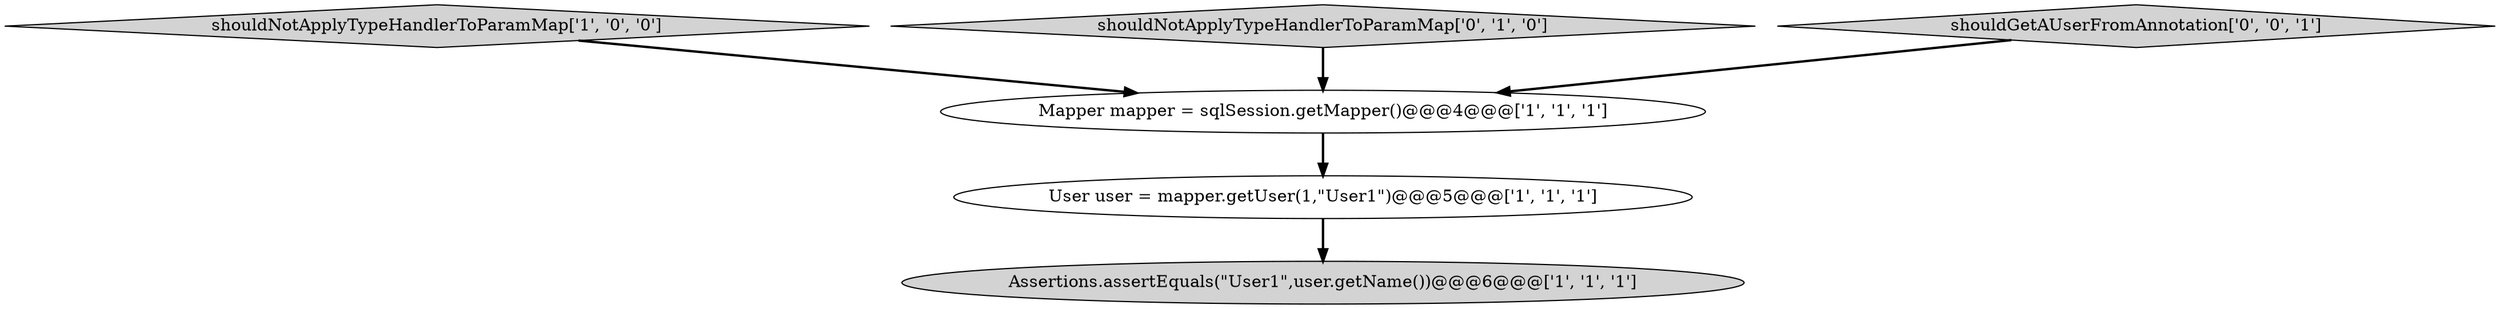 digraph {
2 [style = filled, label = "User user = mapper.getUser(1,\"User1\")@@@5@@@['1', '1', '1']", fillcolor = white, shape = ellipse image = "AAA0AAABBB1BBB"];
0 [style = filled, label = "Mapper mapper = sqlSession.getMapper()@@@4@@@['1', '1', '1']", fillcolor = white, shape = ellipse image = "AAA0AAABBB1BBB"];
3 [style = filled, label = "shouldNotApplyTypeHandlerToParamMap['1', '0', '0']", fillcolor = lightgray, shape = diamond image = "AAA0AAABBB1BBB"];
4 [style = filled, label = "shouldNotApplyTypeHandlerToParamMap['0', '1', '0']", fillcolor = lightgray, shape = diamond image = "AAA0AAABBB2BBB"];
5 [style = filled, label = "shouldGetAUserFromAnnotation['0', '0', '1']", fillcolor = lightgray, shape = diamond image = "AAA0AAABBB3BBB"];
1 [style = filled, label = "Assertions.assertEquals(\"User1\",user.getName())@@@6@@@['1', '1', '1']", fillcolor = lightgray, shape = ellipse image = "AAA0AAABBB1BBB"];
5->0 [style = bold, label=""];
2->1 [style = bold, label=""];
3->0 [style = bold, label=""];
4->0 [style = bold, label=""];
0->2 [style = bold, label=""];
}
